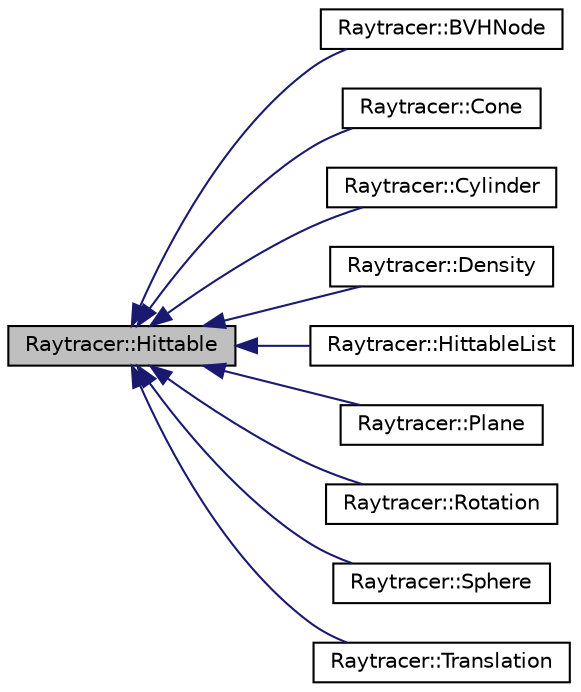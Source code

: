 digraph "Raytracer::Hittable"
{
 // LATEX_PDF_SIZE
  edge [fontname="Helvetica",fontsize="10",labelfontname="Helvetica",labelfontsize="10"];
  node [fontname="Helvetica",fontsize="10",shape=record];
  rankdir="LR";
  Node1 [label="Raytracer::Hittable",height=0.2,width=0.4,color="black", fillcolor="grey75", style="filled", fontcolor="black",tooltip=" "];
  Node1 -> Node2 [dir="back",color="midnightblue",fontsize="10",style="solid",fontname="Helvetica"];
  Node2 [label="Raytracer::BVHNode",height=0.2,width=0.4,color="black", fillcolor="white", style="filled",URL="$classRaytracer_1_1BVHNode.html",tooltip=" "];
  Node1 -> Node3 [dir="back",color="midnightblue",fontsize="10",style="solid",fontname="Helvetica"];
  Node3 [label="Raytracer::Cone",height=0.2,width=0.4,color="black", fillcolor="white", style="filled",URL="$classRaytracer_1_1Cone.html",tooltip="Class representing a cone in 3D space."];
  Node1 -> Node4 [dir="back",color="midnightblue",fontsize="10",style="solid",fontname="Helvetica"];
  Node4 [label="Raytracer::Cylinder",height=0.2,width=0.4,color="black", fillcolor="white", style="filled",URL="$classRaytracer_1_1Cylinder.html",tooltip="Class representing a cylinder in 3D space."];
  Node1 -> Node5 [dir="back",color="midnightblue",fontsize="10",style="solid",fontname="Helvetica"];
  Node5 [label="Raytracer::Density",height=0.2,width=0.4,color="black", fillcolor="white", style="filled",URL="$classRaytracer_1_1Density.html",tooltip="A class that represents a density in the raytracer."];
  Node1 -> Node6 [dir="back",color="midnightblue",fontsize="10",style="solid",fontname="Helvetica"];
  Node6 [label="Raytracer::HittableList",height=0.2,width=0.4,color="black", fillcolor="white", style="filled",URL="$classRaytracer_1_1HittableList.html",tooltip="Class representing a list of hittable objects."];
  Node1 -> Node7 [dir="back",color="midnightblue",fontsize="10",style="solid",fontname="Helvetica"];
  Node7 [label="Raytracer::Plane",height=0.2,width=0.4,color="black", fillcolor="white", style="filled",URL="$classRaytracer_1_1Plane.html",tooltip="Class representing a plane in 3D space."];
  Node1 -> Node8 [dir="back",color="midnightblue",fontsize="10",style="solid",fontname="Helvetica"];
  Node8 [label="Raytracer::Rotation",height=0.2,width=0.4,color="black", fillcolor="white", style="filled",URL="$classRaytracer_1_1Rotation.html",tooltip="Class representing a rotation in 3D space."];
  Node1 -> Node9 [dir="back",color="midnightblue",fontsize="10",style="solid",fontname="Helvetica"];
  Node9 [label="Raytracer::Sphere",height=0.2,width=0.4,color="black", fillcolor="white", style="filled",URL="$classRaytracer_1_1Sphere.html",tooltip="Class representing a sphere in 3D space."];
  Node1 -> Node10 [dir="back",color="midnightblue",fontsize="10",style="solid",fontname="Helvetica"];
  Node10 [label="Raytracer::Translation",height=0.2,width=0.4,color="black", fillcolor="white", style="filled",URL="$classRaytracer_1_1Translation.html",tooltip="Class representing a translation in 3D space."];
}
